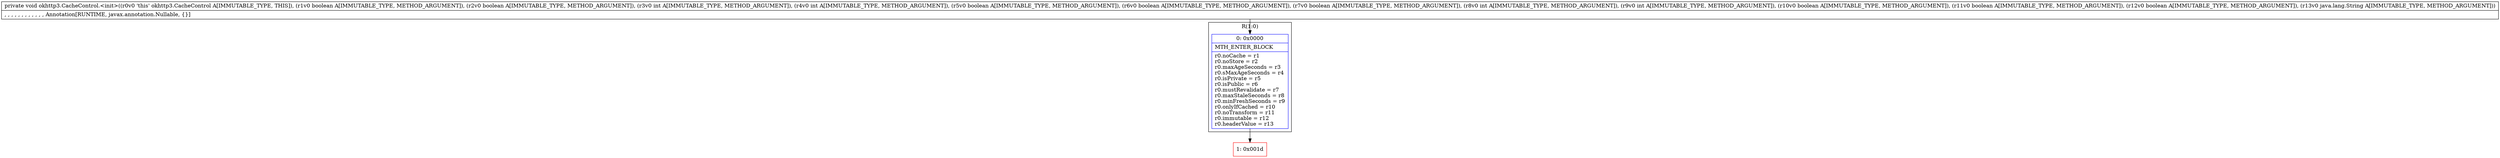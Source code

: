 digraph "CFG forokhttp3.CacheControl.\<init\>(ZZIIZZZIIZZZLjava\/lang\/String;)V" {
subgraph cluster_Region_1406895037 {
label = "R(1:0)";
node [shape=record,color=blue];
Node_0 [shape=record,label="{0\:\ 0x0000|MTH_ENTER_BLOCK\l|r0.noCache = r1\lr0.noStore = r2\lr0.maxAgeSeconds = r3\lr0.sMaxAgeSeconds = r4\lr0.isPrivate = r5\lr0.isPublic = r6\lr0.mustRevalidate = r7\lr0.maxStaleSeconds = r8\lr0.minFreshSeconds = r9\lr0.onlyIfCached = r10\lr0.noTransform = r11\lr0.immutable = r12\lr0.headerValue = r13\l}"];
}
Node_1 [shape=record,color=red,label="{1\:\ 0x001d}"];
MethodNode[shape=record,label="{private void okhttp3.CacheControl.\<init\>((r0v0 'this' okhttp3.CacheControl A[IMMUTABLE_TYPE, THIS]), (r1v0 boolean A[IMMUTABLE_TYPE, METHOD_ARGUMENT]), (r2v0 boolean A[IMMUTABLE_TYPE, METHOD_ARGUMENT]), (r3v0 int A[IMMUTABLE_TYPE, METHOD_ARGUMENT]), (r4v0 int A[IMMUTABLE_TYPE, METHOD_ARGUMENT]), (r5v0 boolean A[IMMUTABLE_TYPE, METHOD_ARGUMENT]), (r6v0 boolean A[IMMUTABLE_TYPE, METHOD_ARGUMENT]), (r7v0 boolean A[IMMUTABLE_TYPE, METHOD_ARGUMENT]), (r8v0 int A[IMMUTABLE_TYPE, METHOD_ARGUMENT]), (r9v0 int A[IMMUTABLE_TYPE, METHOD_ARGUMENT]), (r10v0 boolean A[IMMUTABLE_TYPE, METHOD_ARGUMENT]), (r11v0 boolean A[IMMUTABLE_TYPE, METHOD_ARGUMENT]), (r12v0 boolean A[IMMUTABLE_TYPE, METHOD_ARGUMENT]), (r13v0 java.lang.String A[IMMUTABLE_TYPE, METHOD_ARGUMENT]))  | , , , , , , , , , , , , Annotation[RUNTIME, javax.annotation.Nullable, \{\}]\l}"];
MethodNode -> Node_0;
Node_0 -> Node_1;
}

